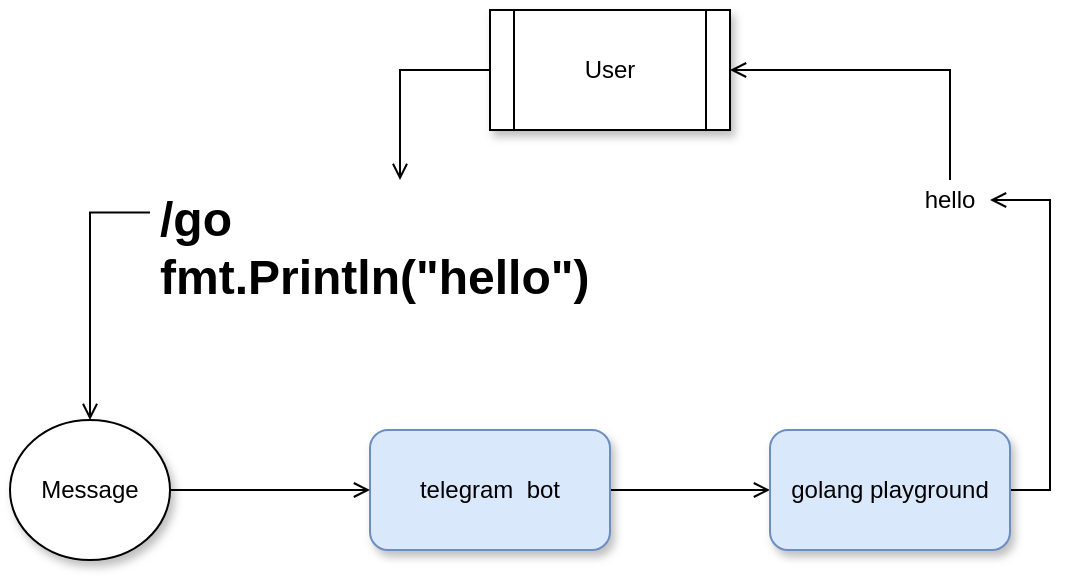 <mxfile version="12.8.8" type="github">
  <diagram id="ZjjencsQRR18xrkjBfRa" name="Page-1">
    <mxGraphModel dx="706" dy="620" grid="1" gridSize="10" guides="1" tooltips="1" connect="1" arrows="1" fold="1" page="1" pageScale="1" pageWidth="827" pageHeight="1169" math="0" shadow="0">
      <root>
        <mxCell id="0" />
        <mxCell id="1" parent="0" />
        <mxCell id="Tgs7vuUAzSE7YQnF-wE0-3" value="" style="edgeStyle=orthogonalEdgeStyle;rounded=0;orthogonalLoop=1;jettySize=auto;html=1;endArrow=open;endFill=0;" edge="1" parent="1" source="Tgs7vuUAzSE7YQnF-wE0-1" target="Tgs7vuUAzSE7YQnF-wE0-2">
          <mxGeometry relative="1" as="geometry" />
        </mxCell>
        <mxCell id="Tgs7vuUAzSE7YQnF-wE0-1" value="telegram&amp;nbsp; bot" style="rounded=1;whiteSpace=wrap;html=1;fillColor=#dae8fc;strokeColor=#6c8ebf;shadow=1;comic=0;" vertex="1" parent="1">
          <mxGeometry x="310" y="230" width="120" height="60" as="geometry" />
        </mxCell>
        <mxCell id="Tgs7vuUAzSE7YQnF-wE0-11" style="edgeStyle=orthogonalEdgeStyle;rounded=0;orthogonalLoop=1;jettySize=auto;html=1;exitX=1;exitY=0.5;exitDx=0;exitDy=0;endArrow=open;endFill=0;entryX=1;entryY=0.5;entryDx=0;entryDy=0;" edge="1" parent="1" source="Tgs7vuUAzSE7YQnF-wE0-2" target="Tgs7vuUAzSE7YQnF-wE0-12">
          <mxGeometry relative="1" as="geometry">
            <mxPoint x="620" y="160" as="targetPoint" />
          </mxGeometry>
        </mxCell>
        <mxCell id="Tgs7vuUAzSE7YQnF-wE0-2" value="golang playground" style="rounded=1;whiteSpace=wrap;html=1;fillColor=#dae8fc;strokeColor=#6c8ebf;shadow=1;comic=0;" vertex="1" parent="1">
          <mxGeometry x="510" y="230" width="120" height="60" as="geometry" />
        </mxCell>
        <mxCell id="Tgs7vuUAzSE7YQnF-wE0-10" style="edgeStyle=orthogonalEdgeStyle;rounded=0;orthogonalLoop=1;jettySize=auto;html=1;exitX=1;exitY=0.5;exitDx=0;exitDy=0;entryX=0;entryY=0.5;entryDx=0;entryDy=0;endArrow=open;endFill=0;" edge="1" parent="1" source="Tgs7vuUAzSE7YQnF-wE0-4" target="Tgs7vuUAzSE7YQnF-wE0-1">
          <mxGeometry relative="1" as="geometry" />
        </mxCell>
        <mxCell id="Tgs7vuUAzSE7YQnF-wE0-4" value="Message" style="ellipse;whiteSpace=wrap;html=1;shadow=1;comic=0;" vertex="1" parent="1">
          <mxGeometry x="130" y="225" width="80" height="70" as="geometry" />
        </mxCell>
        <mxCell id="Tgs7vuUAzSE7YQnF-wE0-9" style="edgeStyle=orthogonalEdgeStyle;rounded=0;orthogonalLoop=1;jettySize=auto;html=1;exitX=0;exitY=0.25;exitDx=0;exitDy=0;entryX=0.5;entryY=0;entryDx=0;entryDy=0;endArrow=open;endFill=0;" edge="1" parent="1" source="Tgs7vuUAzSE7YQnF-wE0-6" target="Tgs7vuUAzSE7YQnF-wE0-4">
          <mxGeometry relative="1" as="geometry" />
        </mxCell>
        <mxCell id="Tgs7vuUAzSE7YQnF-wE0-6" value="&lt;h1&gt;/go fmt.Println(&quot;hello&quot;)&lt;/h1&gt;" style="text;html=1;strokeColor=none;fillColor=none;spacing=5;spacingTop=-20;whiteSpace=wrap;overflow=hidden;rounded=0;shadow=1;comic=0;" vertex="1" parent="1">
          <mxGeometry x="200" y="105" width="250" height="65" as="geometry" />
        </mxCell>
        <mxCell id="Tgs7vuUAzSE7YQnF-wE0-8" style="edgeStyle=orthogonalEdgeStyle;rounded=0;orthogonalLoop=1;jettySize=auto;html=1;exitX=0;exitY=0.5;exitDx=0;exitDy=0;entryX=0.5;entryY=0;entryDx=0;entryDy=0;endArrow=open;endFill=0;" edge="1" parent="1" source="Tgs7vuUAzSE7YQnF-wE0-7" target="Tgs7vuUAzSE7YQnF-wE0-6">
          <mxGeometry relative="1" as="geometry" />
        </mxCell>
        <mxCell id="Tgs7vuUAzSE7YQnF-wE0-7" value="User" style="shape=process;whiteSpace=wrap;html=1;backgroundOutline=1;shadow=1;comic=0;" vertex="1" parent="1">
          <mxGeometry x="370" y="20" width="120" height="60" as="geometry" />
        </mxCell>
        <mxCell id="Tgs7vuUAzSE7YQnF-wE0-13" style="edgeStyle=orthogonalEdgeStyle;rounded=0;orthogonalLoop=1;jettySize=auto;html=1;exitX=0.5;exitY=0;exitDx=0;exitDy=0;entryX=1;entryY=0.5;entryDx=0;entryDy=0;endArrow=open;endFill=0;" edge="1" parent="1" source="Tgs7vuUAzSE7YQnF-wE0-12" target="Tgs7vuUAzSE7YQnF-wE0-7">
          <mxGeometry relative="1" as="geometry" />
        </mxCell>
        <mxCell id="Tgs7vuUAzSE7YQnF-wE0-12" value="hello" style="text;html=1;strokeColor=none;fillColor=none;align=center;verticalAlign=middle;whiteSpace=wrap;rounded=0;shadow=1;comic=0;" vertex="1" parent="1">
          <mxGeometry x="580" y="105" width="40" height="20" as="geometry" />
        </mxCell>
      </root>
    </mxGraphModel>
  </diagram>
</mxfile>

